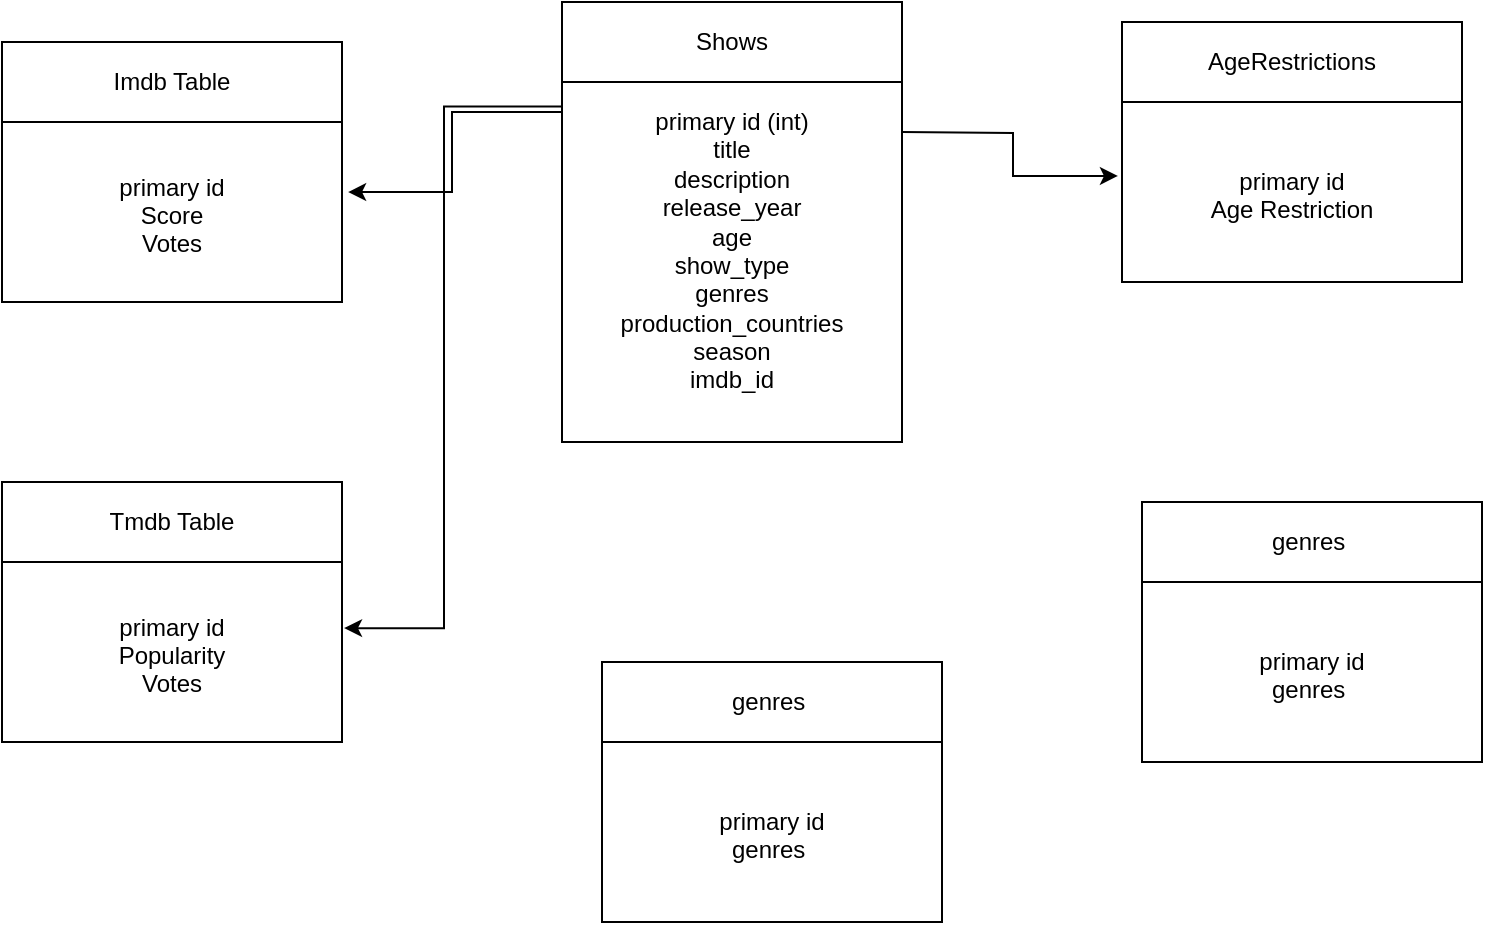 <mxfile version="22.0.4" type="github">
  <diagram id="R2lEEEUBdFMjLlhIrx00" name="Page-1">
    <mxGraphModel dx="1028" dy="740" grid="1" gridSize="10" guides="1" tooltips="1" connect="1" arrows="1" fold="1" page="1" pageScale="1" pageWidth="850" pageHeight="1100" math="0" shadow="0" extFonts="Permanent Marker^https://fonts.googleapis.com/css?family=Permanent+Marker">
      <root>
        <mxCell id="0" />
        <mxCell id="1" parent="0" />
        <mxCell id="1mtEhMqbldk43q9hsSjy-6" value="" style="edgeStyle=orthogonalEdgeStyle;rounded=0;orthogonalLoop=1;jettySize=auto;html=1;entryX=-0.012;entryY=0.592;entryDx=0;entryDy=0;entryPerimeter=0;" edge="1" parent="1" target="1mtEhMqbldk43q9hsSjy-4">
          <mxGeometry relative="1" as="geometry">
            <mxPoint x="510" y="185" as="sourcePoint" />
            <mxPoint x="620" y="150" as="targetPoint" />
          </mxGeometry>
        </mxCell>
        <mxCell id="1mtEhMqbldk43q9hsSjy-9" value="" style="edgeStyle=orthogonalEdgeStyle;rounded=0;orthogonalLoop=1;jettySize=auto;html=1;exitX=0;exitY=0.25;exitDx=0;exitDy=0;entryX=1.018;entryY=0.577;entryDx=0;entryDy=0;entryPerimeter=0;" edge="1" parent="1" source="1mtEhMqbldk43q9hsSjy-2" target="1mtEhMqbldk43q9hsSjy-7">
          <mxGeometry relative="1" as="geometry" />
        </mxCell>
        <mxCell id="1mtEhMqbldk43q9hsSjy-12" value="" style="edgeStyle=orthogonalEdgeStyle;rounded=0;orthogonalLoop=1;jettySize=auto;html=1;entryX=1.006;entryY=0.562;entryDx=0;entryDy=0;entryPerimeter=0;" edge="1" parent="1" target="1mtEhMqbldk43q9hsSjy-10">
          <mxGeometry relative="1" as="geometry">
            <mxPoint x="340" y="172.25" as="sourcePoint" />
            <mxPoint x="280" y="430" as="targetPoint" />
            <Array as="points">
              <mxPoint x="281" y="172" />
              <mxPoint x="281" y="433" />
            </Array>
          </mxGeometry>
        </mxCell>
        <mxCell id="1mtEhMqbldk43q9hsSjy-2" value="&lt;br&gt;&lt;br&gt;primary id (int)&lt;br&gt;title&lt;br&gt;description&lt;br&gt;release_year&lt;br&gt;age&lt;br&gt;show_type&lt;br&gt;genres&lt;br&gt;production_countries&lt;br&gt;season&lt;br&gt;imdb_id" style="rounded=0;whiteSpace=wrap;html=1;" vertex="1" parent="1">
          <mxGeometry x="340" y="120" width="170" height="220" as="geometry" />
        </mxCell>
        <mxCell id="1mtEhMqbldk43q9hsSjy-3" value="Shows" style="rounded=0;whiteSpace=wrap;html=1;" vertex="1" parent="1">
          <mxGeometry x="340" y="120" width="170" height="40" as="geometry" />
        </mxCell>
        <mxCell id="1mtEhMqbldk43q9hsSjy-4" value="&lt;br&gt;&lt;br&gt;&lt;br&gt;primary id&lt;br&gt;Age Restriction" style="rounded=0;whiteSpace=wrap;html=1;" vertex="1" parent="1">
          <mxGeometry x="620" y="130" width="170" height="130" as="geometry" />
        </mxCell>
        <mxCell id="1mtEhMqbldk43q9hsSjy-5" value="AgeRestrictions" style="rounded=0;whiteSpace=wrap;html=1;" vertex="1" parent="1">
          <mxGeometry x="620" y="130" width="170" height="40" as="geometry" />
        </mxCell>
        <mxCell id="1mtEhMqbldk43q9hsSjy-7" value="&lt;br&gt;&lt;br&gt;&lt;br&gt;primary id&lt;br&gt;Score&lt;br&gt;Votes" style="rounded=0;whiteSpace=wrap;html=1;" vertex="1" parent="1">
          <mxGeometry x="60" y="140" width="170" height="130" as="geometry" />
        </mxCell>
        <mxCell id="1mtEhMqbldk43q9hsSjy-8" value="Imdb Table" style="rounded=0;whiteSpace=wrap;html=1;" vertex="1" parent="1">
          <mxGeometry x="60" y="140" width="170" height="40" as="geometry" />
        </mxCell>
        <mxCell id="1mtEhMqbldk43q9hsSjy-10" value="&lt;br&gt;&lt;br&gt;&lt;br&gt;primary id&lt;br&gt;Popularity&lt;br&gt;Votes" style="rounded=0;whiteSpace=wrap;html=1;" vertex="1" parent="1">
          <mxGeometry x="60" y="360" width="170" height="130" as="geometry" />
        </mxCell>
        <mxCell id="1mtEhMqbldk43q9hsSjy-11" value="Tmdb Table" style="rounded=0;whiteSpace=wrap;html=1;" vertex="1" parent="1">
          <mxGeometry x="60" y="360" width="170" height="40" as="geometry" />
        </mxCell>
        <mxCell id="1mtEhMqbldk43q9hsSjy-13" value="&lt;br&gt;&lt;br&gt;&lt;br&gt;primary id&lt;br&gt;genres&amp;nbsp;" style="rounded=0;whiteSpace=wrap;html=1;" vertex="1" parent="1">
          <mxGeometry x="630" y="370" width="170" height="130" as="geometry" />
        </mxCell>
        <mxCell id="1mtEhMqbldk43q9hsSjy-14" value="genres&amp;nbsp;" style="rounded=0;whiteSpace=wrap;html=1;" vertex="1" parent="1">
          <mxGeometry x="630" y="370" width="170" height="40" as="geometry" />
        </mxCell>
        <mxCell id="1mtEhMqbldk43q9hsSjy-15" value="&lt;br&gt;&lt;br&gt;&lt;br&gt;primary id&lt;br&gt;genres&amp;nbsp;" style="rounded=0;whiteSpace=wrap;html=1;" vertex="1" parent="1">
          <mxGeometry x="360" y="450" width="170" height="130" as="geometry" />
        </mxCell>
        <mxCell id="1mtEhMqbldk43q9hsSjy-16" value="genres&amp;nbsp;" style="rounded=0;whiteSpace=wrap;html=1;" vertex="1" parent="1">
          <mxGeometry x="360" y="450" width="170" height="40" as="geometry" />
        </mxCell>
      </root>
    </mxGraphModel>
  </diagram>
</mxfile>

